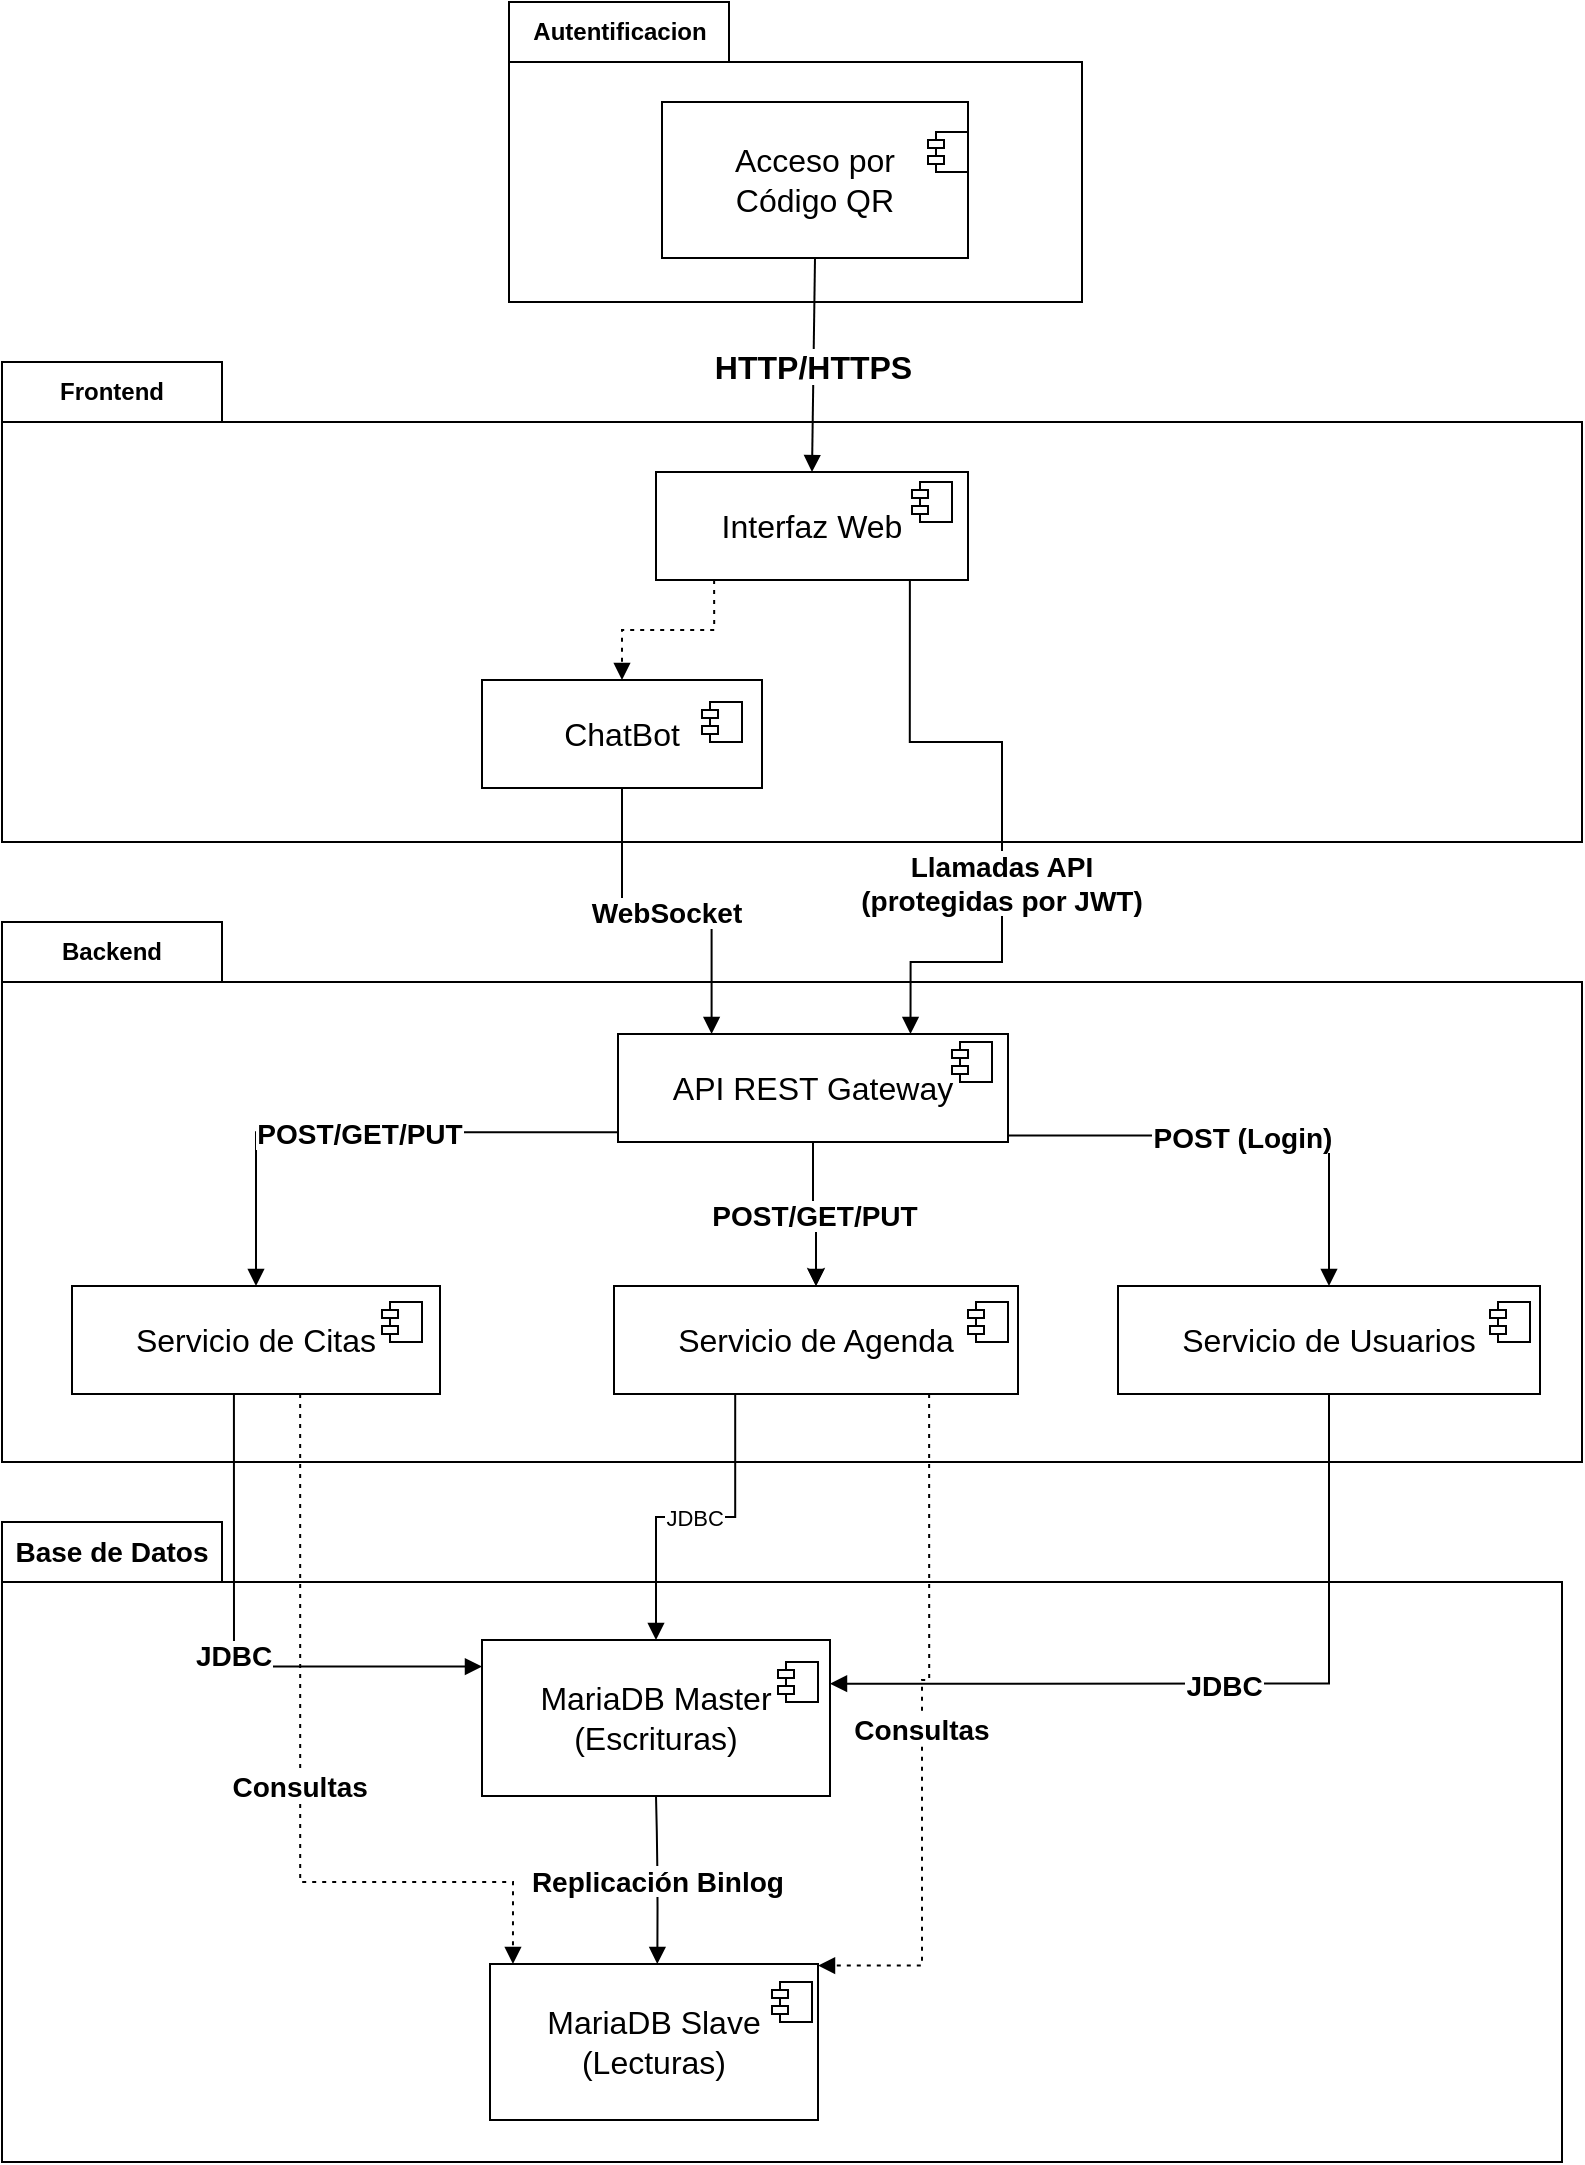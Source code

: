 <mxfile version="28.0.7">
  <diagram name="Page-1" id="gfU6Psf4KhTMNy2VeK_d">
    <mxGraphModel dx="937" dy="1650" grid="1" gridSize="10" guides="1" tooltips="1" connect="1" arrows="1" fold="1" page="1" pageScale="1" pageWidth="850" pageHeight="1100" math="0" shadow="0">
      <root>
        <mxCell id="0" />
        <mxCell id="1" parent="0" />
        <mxCell id="D0S42bkxyc6C5o60O4pQ-49" value="Autentificacion" style="shape=folder;fontStyle=1;tabWidth=110;tabHeight=30;tabPosition=left;html=1;boundedLbl=1;labelInHeader=1;container=1;collapsible=0;whiteSpace=wrap;" vertex="1" parent="1">
          <mxGeometry x="273.5" y="-40" width="286.5" height="150" as="geometry" />
        </mxCell>
        <mxCell id="D0S42bkxyc6C5o60O4pQ-50" value="" style="html=1;strokeColor=none;resizeWidth=1;resizeHeight=1;fillColor=none;part=1;connectable=0;allowArrows=0;deletable=0;whiteSpace=wrap;" vertex="1" parent="D0S42bkxyc6C5o60O4pQ-49">
          <mxGeometry width="286.5" height="105" relative="1" as="geometry">
            <mxPoint y="30" as="offset" />
          </mxGeometry>
        </mxCell>
        <mxCell id="D0S42bkxyc6C5o60O4pQ-13" value="&lt;font style=&quot;font-size: 16px;&quot;&gt;Acceso por&lt;br&gt;Código QR&lt;/font&gt;" style="html=1;dropTarget=0;whiteSpace=wrap;" vertex="1" parent="D0S42bkxyc6C5o60O4pQ-49">
          <mxGeometry x="76.5" y="50" width="153" height="78" as="geometry" />
        </mxCell>
        <mxCell id="D0S42bkxyc6C5o60O4pQ-1" value="&lt;span style=&quot;font-size: 14px;&quot;&gt;Base de Datos&lt;/span&gt;" style="shape=folder;fontStyle=1;tabWidth=110;tabHeight=30;tabPosition=left;html=1;boundedLbl=1;labelInHeader=1;container=1;collapsible=0;whiteSpace=wrap;" vertex="1" parent="1">
          <mxGeometry x="20" y="720" width="780" height="320" as="geometry" />
        </mxCell>
        <mxCell id="D0S42bkxyc6C5o60O4pQ-10" value="MariaDB Master&#xa;(Escrituras)" style="whiteSpace=wrap;strokeWidth=1;fontSize=16;fontStyle=0" vertex="1" parent="D0S42bkxyc6C5o60O4pQ-1">
          <mxGeometry x="240" y="59" width="174" height="78" as="geometry" />
        </mxCell>
        <mxCell id="D0S42bkxyc6C5o60O4pQ-2" value="Backend" style="shape=folder;fontStyle=1;tabWidth=110;tabHeight=30;tabPosition=left;html=1;boundedLbl=1;labelInHeader=1;container=1;collapsible=0;whiteSpace=wrap;" vertex="1" parent="1">
          <mxGeometry x="20" y="420" width="790" height="270" as="geometry" />
        </mxCell>
        <mxCell id="D0S42bkxyc6C5o60O4pQ-3" value="Frontend" style="shape=folder;fontStyle=1;tabWidth=110;tabHeight=30;tabPosition=left;html=1;boundedLbl=1;labelInHeader=1;container=1;collapsible=0;whiteSpace=wrap;" vertex="1" parent="1">
          <mxGeometry x="20" y="140" width="790" height="240" as="geometry" />
        </mxCell>
        <mxCell id="D0S42bkxyc6C5o60O4pQ-4" value="&lt;font style=&quot;font-size: 16px;&quot;&gt;Interfaz Web&lt;/font&gt;" style="html=1;dropTarget=0;whiteSpace=wrap;" vertex="1" parent="1">
          <mxGeometry x="347" y="195" width="156" height="54" as="geometry" />
        </mxCell>
        <mxCell id="D0S42bkxyc6C5o60O4pQ-5" value="&lt;font style=&quot;font-size: 16px;&quot;&gt;ChatBot&lt;/font&gt;" style="html=1;dropTarget=0;whiteSpace=wrap;" vertex="1" parent="1">
          <mxGeometry x="260" y="299" width="140" height="54" as="geometry" />
        </mxCell>
        <mxCell id="D0S42bkxyc6C5o60O4pQ-27" value="" style="edgeStyle=orthogonalEdgeStyle;rounded=0;orthogonalLoop=1;jettySize=auto;html=1;" edge="1" parent="1" source="D0S42bkxyc6C5o60O4pQ-6" target="D0S42bkxyc6C5o60O4pQ-8">
          <mxGeometry relative="1" as="geometry" />
        </mxCell>
        <mxCell id="D0S42bkxyc6C5o60O4pQ-6" value="API REST Gateway" style="whiteSpace=wrap;strokeWidth=1;fontSize=16;" vertex="1" parent="1">
          <mxGeometry x="328" y="476" width="195" height="54" as="geometry" />
        </mxCell>
        <mxCell id="D0S42bkxyc6C5o60O4pQ-7" value="Servicio de Citas" style="whiteSpace=wrap;strokeWidth=1;fontSize=16;fontStyle=0" vertex="1" parent="1">
          <mxGeometry x="55" y="602" width="184" height="54" as="geometry" />
        </mxCell>
        <mxCell id="D0S42bkxyc6C5o60O4pQ-8" value="Servicio de Agenda" style="whiteSpace=wrap;strokeWidth=1;fontSize=16;fontStyle=0" vertex="1" parent="1">
          <mxGeometry x="326" y="602" width="202" height="54" as="geometry" />
        </mxCell>
        <mxCell id="D0S42bkxyc6C5o60O4pQ-9" value="Servicio de Usuarios" style="whiteSpace=wrap;strokeWidth=1;fontSize=16;" vertex="1" parent="1">
          <mxGeometry x="578" y="602" width="211" height="54" as="geometry" />
        </mxCell>
        <mxCell id="D0S42bkxyc6C5o60O4pQ-11" value="MariaDB Slave&#xa;(Lecturas)" style="whiteSpace=wrap;strokeWidth=1;fontSize=16;" vertex="1" parent="1">
          <mxGeometry x="264" y="941" width="164" height="78" as="geometry" />
        </mxCell>
        <mxCell id="D0S42bkxyc6C5o60O4pQ-14" value="" style="dashed=1;dashPattern=2 3;startArrow=none;endArrow=block;exitX=0.18;exitY=1.01;entryX=0.5;entryY=0.01;rounded=0;edgeStyle=orthogonalEdgeStyle;" edge="1" parent="1" source="D0S42bkxyc6C5o60O4pQ-4" target="D0S42bkxyc6C5o60O4pQ-5">
          <mxGeometry relative="1" as="geometry" />
        </mxCell>
        <mxCell id="D0S42bkxyc6C5o60O4pQ-15" value="POST/GET/PUT" style="startArrow=none;endArrow=block;exitX=0;exitY=0.91;entryX=0.5;entryY=0;rounded=0;edgeStyle=orthogonalEdgeStyle;fontSize=14;fontStyle=1" edge="1" parent="1" source="D0S42bkxyc6C5o60O4pQ-6" target="D0S42bkxyc6C5o60O4pQ-7">
          <mxGeometry relative="1" as="geometry" />
        </mxCell>
        <mxCell id="D0S42bkxyc6C5o60O4pQ-16" value="POST/GET/PUT" style="startArrow=none;endArrow=block;exitX=0.5;exitY=1;entryX=0.5;entryY=0;rounded=0;edgeStyle=orthogonalEdgeStyle;fontSize=14;fontStyle=1" edge="1" parent="1" source="D0S42bkxyc6C5o60O4pQ-6" target="D0S42bkxyc6C5o60O4pQ-8">
          <mxGeometry relative="1" as="geometry" />
        </mxCell>
        <mxCell id="D0S42bkxyc6C5o60O4pQ-17" value="POST (Login)" style="startArrow=none;endArrow=block;exitX=1;exitY=0.94;entryX=0.5;entryY=0;rounded=0;edgeStyle=orthogonalEdgeStyle;fontSize=14;fontStyle=1" edge="1" parent="1" source="D0S42bkxyc6C5o60O4pQ-6" target="D0S42bkxyc6C5o60O4pQ-9">
          <mxGeometry x="-0.003" relative="1" as="geometry">
            <mxPoint as="offset" />
          </mxGeometry>
        </mxCell>
        <mxCell id="D0S42bkxyc6C5o60O4pQ-18" value="Replicación Binlog" style="curved=1;startArrow=none;endArrow=block;exitX=0.5;exitY=0.99;entryX=0.51;entryY=0;rounded=0;fontSize=14;fontStyle=1" edge="1" parent="1" source="D0S42bkxyc6C5o60O4pQ-10" target="D0S42bkxyc6C5o60O4pQ-11">
          <mxGeometry relative="1" as="geometry">
            <Array as="points">
              <mxPoint x="348" y="893" />
            </Array>
          </mxGeometry>
        </mxCell>
        <mxCell id="D0S42bkxyc6C5o60O4pQ-19" value="HTTP/HTTPS" style="curved=1;startArrow=none;endArrow=block;exitX=0.5;exitY=1;entryX=0.5;entryY=0.01;rounded=0;fontSize=16;fontStyle=1" edge="1" parent="1" source="D0S42bkxyc6C5o60O4pQ-13" target="D0S42bkxyc6C5o60O4pQ-4">
          <mxGeometry relative="1" as="geometry">
            <Array as="points" />
          </mxGeometry>
        </mxCell>
        <mxCell id="D0S42bkxyc6C5o60O4pQ-20" value="Llamadas API&#xa;(protegidas por JWT)" style="startArrow=none;endArrow=block;exitX=0.82;exitY=1.01;entryX=0.75;entryY=0;rounded=0;edgeStyle=orthogonalEdgeStyle;fontSize=14;fontStyle=1" edge="1" parent="1" source="D0S42bkxyc6C5o60O4pQ-4" target="D0S42bkxyc6C5o60O4pQ-6">
          <mxGeometry x="0.236" relative="1" as="geometry">
            <Array as="points">
              <mxPoint x="474" y="330" />
              <mxPoint x="520" y="330" />
              <mxPoint x="520" y="440" />
              <mxPoint x="474" y="440" />
            </Array>
            <mxPoint as="offset" />
          </mxGeometry>
        </mxCell>
        <mxCell id="D0S42bkxyc6C5o60O4pQ-21" value="WebSocket" style="startArrow=none;endArrow=block;exitX=0.5;exitY=1.01;entryX=0.24;entryY=0;rounded=0;edgeStyle=orthogonalEdgeStyle;fontStyle=1;fontSize=14;" edge="1" parent="1" source="D0S42bkxyc6C5o60O4pQ-5" target="D0S42bkxyc6C5o60O4pQ-6">
          <mxGeometry relative="1" as="geometry" />
        </mxCell>
        <mxCell id="D0S42bkxyc6C5o60O4pQ-22" value="JDBC" style="startArrow=none;endArrow=block;exitX=0.44;exitY=1;entryX=0;entryY=0.17;rounded=0;edgeStyle=orthogonalEdgeStyle;fontSize=14;fontStyle=1" edge="1" parent="1" source="D0S42bkxyc6C5o60O4pQ-7" target="D0S42bkxyc6C5o60O4pQ-10">
          <mxGeometry relative="1" as="geometry" />
        </mxCell>
        <mxCell id="D0S42bkxyc6C5o60O4pQ-23" value="JDBC" style="startArrow=none;endArrow=block;exitX=0.3;exitY=1;entryX=0.5;entryY=-0.01;rounded=0;edgeStyle=orthogonalEdgeStyle;" edge="1" parent="1" source="D0S42bkxyc6C5o60O4pQ-8" target="D0S42bkxyc6C5o60O4pQ-10">
          <mxGeometry relative="1" as="geometry" />
        </mxCell>
        <mxCell id="D0S42bkxyc6C5o60O4pQ-24" value="JDBC" style="startArrow=none;endArrow=block;exitX=0.5;exitY=1;entryX=1;entryY=0.28;rounded=0;edgeStyle=orthogonalEdgeStyle;fontSize=14;fontStyle=1" edge="1" parent="1" source="D0S42bkxyc6C5o60O4pQ-9" target="D0S42bkxyc6C5o60O4pQ-10">
          <mxGeometry relative="1" as="geometry" />
        </mxCell>
        <mxCell id="D0S42bkxyc6C5o60O4pQ-25" value="Consultas" style="dashed=1;dashPattern=2 3;startArrow=none;endArrow=block;exitX=0.78;exitY=1;entryX=1;entryY=0.01;rounded=0;edgeStyle=orthogonalEdgeStyle;fontSize=14;fontStyle=1" edge="1" parent="1" source="D0S42bkxyc6C5o60O4pQ-8" target="D0S42bkxyc6C5o60O4pQ-11">
          <mxGeometry relative="1" as="geometry">
            <Array as="points">
              <mxPoint x="484" y="799" />
              <mxPoint x="480" y="799" />
              <mxPoint x="480" y="942" />
            </Array>
          </mxGeometry>
        </mxCell>
        <mxCell id="D0S42bkxyc6C5o60O4pQ-26" value="Consultas" style="dashed=1;dashPattern=2 3;startArrow=none;endArrow=block;exitX=0.62;exitY=1;entryX=0.07;entryY=0;rounded=0;edgeStyle=orthogonalEdgeStyle;fontSize=14;fontStyle=1" edge="1" parent="1" source="D0S42bkxyc6C5o60O4pQ-7" target="D0S42bkxyc6C5o60O4pQ-11">
          <mxGeometry relative="1" as="geometry">
            <Array as="points">
              <mxPoint x="169" y="900" />
              <mxPoint x="276" y="900" />
            </Array>
          </mxGeometry>
        </mxCell>
        <mxCell id="D0S42bkxyc6C5o60O4pQ-38" value="" style="shape=module;jettyWidth=8;jettyHeight=4;" vertex="1" parent="1">
          <mxGeometry x="370" y="310" width="20" height="20" as="geometry" />
        </mxCell>
        <mxCell id="D0S42bkxyc6C5o60O4pQ-39" value="" style="shape=module;jettyWidth=8;jettyHeight=4;" vertex="1" parent="1">
          <mxGeometry x="475" y="200" width="20" height="20" as="geometry" />
        </mxCell>
        <mxCell id="D0S42bkxyc6C5o60O4pQ-41" value="" style="shape=module;jettyWidth=8;jettyHeight=4;" vertex="1" parent="1">
          <mxGeometry x="495" y="480" width="20" height="20" as="geometry" />
        </mxCell>
        <mxCell id="D0S42bkxyc6C5o60O4pQ-43" value="" style="shape=module;jettyWidth=8;jettyHeight=4;" vertex="1" parent="1">
          <mxGeometry x="210" y="610" width="20" height="20" as="geometry" />
        </mxCell>
        <mxCell id="D0S42bkxyc6C5o60O4pQ-44" value="" style="shape=module;jettyWidth=8;jettyHeight=4;" vertex="1" parent="1">
          <mxGeometry x="503" y="610" width="20" height="20" as="geometry" />
        </mxCell>
        <mxCell id="D0S42bkxyc6C5o60O4pQ-45" value="" style="shape=module;jettyWidth=8;jettyHeight=4;" vertex="1" parent="1">
          <mxGeometry x="764" y="610" width="20" height="20" as="geometry" />
        </mxCell>
        <mxCell id="D0S42bkxyc6C5o60O4pQ-51" value="" style="shape=module;jettyWidth=8;jettyHeight=4;" vertex="1" parent="1">
          <mxGeometry x="483" y="25" width="20" height="20" as="geometry" />
        </mxCell>
        <mxCell id="D0S42bkxyc6C5o60O4pQ-53" value="" style="shape=module;jettyWidth=8;jettyHeight=4;" vertex="1" parent="1">
          <mxGeometry x="408" y="790" width="20" height="20" as="geometry" />
        </mxCell>
        <mxCell id="D0S42bkxyc6C5o60O4pQ-54" value="" style="shape=module;jettyWidth=8;jettyHeight=4;" vertex="1" parent="1">
          <mxGeometry x="405" y="950" width="20" height="20" as="geometry" />
        </mxCell>
      </root>
    </mxGraphModel>
  </diagram>
</mxfile>
